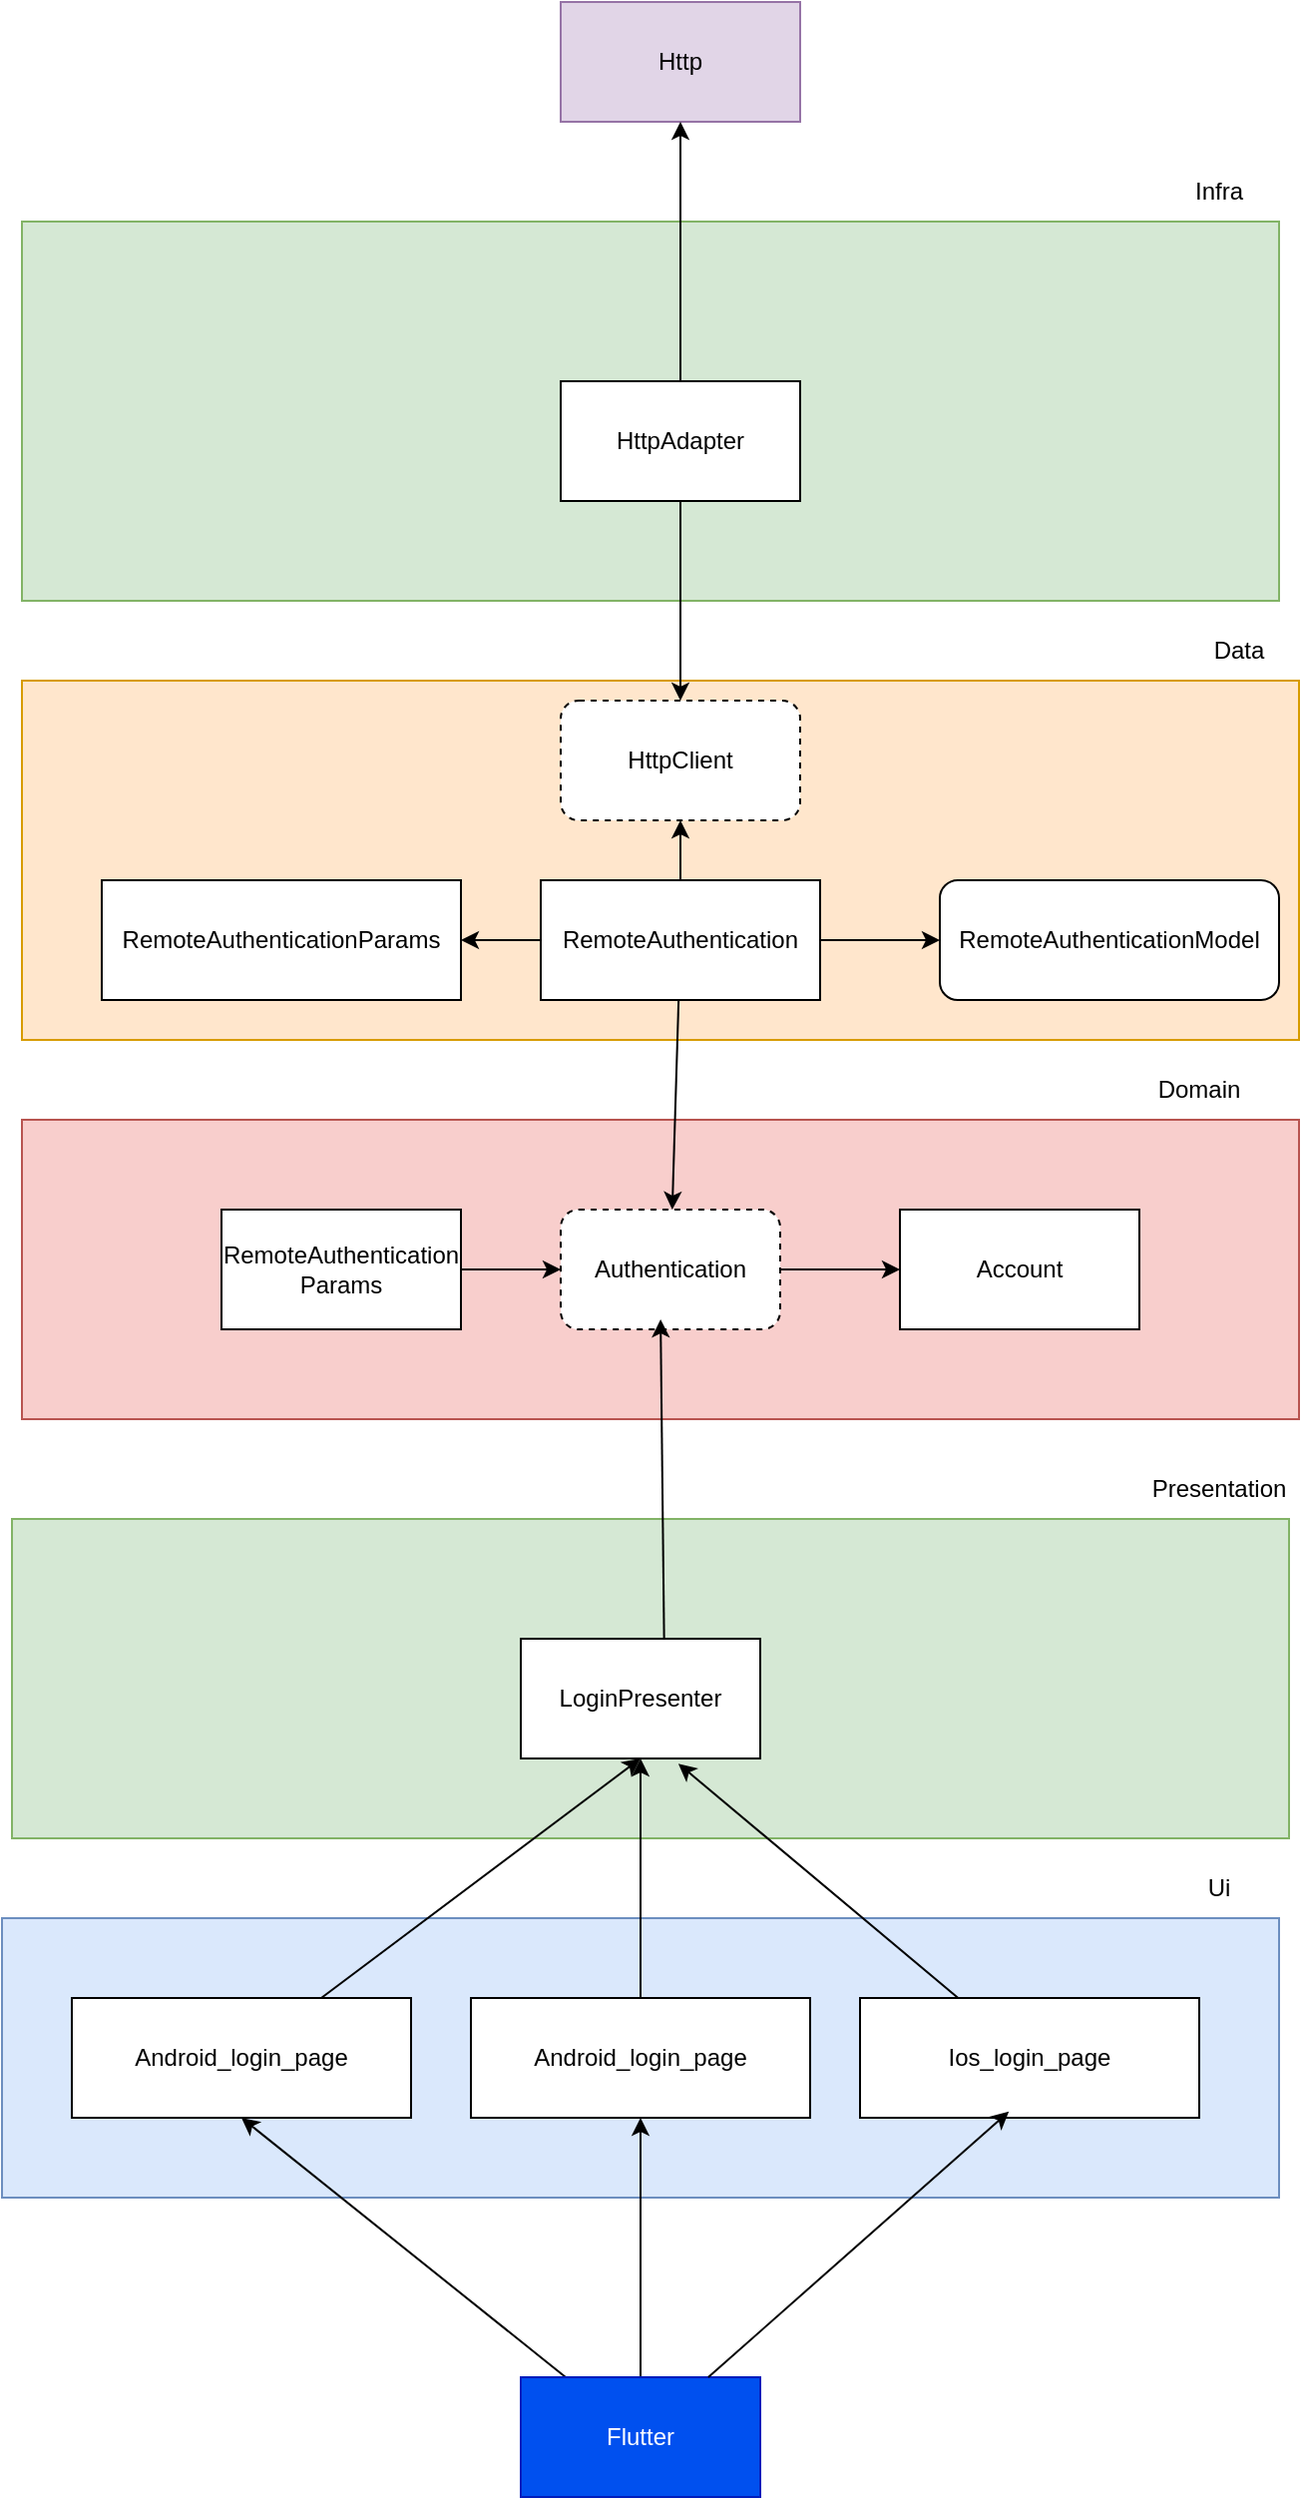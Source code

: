 <mxfile>
    <diagram id="xd-AehmZzm3_emreLvLK" name="Page-1">
        <mxGraphModel dx="1051" dy="1532" grid="1" gridSize="10" guides="1" tooltips="1" connect="1" arrows="1" fold="1" page="1" pageScale="1" pageWidth="850" pageHeight="1100" math="0" shadow="0">
            <root>
                <mxCell id="0"/>
                <mxCell id="1" parent="0"/>
                <mxCell id="3" value="" style="rounded=0;whiteSpace=wrap;html=1;fillColor=#f8cecc;strokeColor=#b85450;" parent="1" vertex="1">
                    <mxGeometry x="140" y="180" width="640" height="150" as="geometry"/>
                </mxCell>
                <mxCell id="13" value="Domain" style="text;html=1;align=center;verticalAlign=middle;whiteSpace=wrap;rounded=0;" parent="1" vertex="1">
                    <mxGeometry x="700" y="150" width="60" height="30" as="geometry"/>
                </mxCell>
                <mxCell id="19" style="edgeStyle=none;html=1;" parent="1" source="14" target="18" edge="1">
                    <mxGeometry relative="1" as="geometry"/>
                </mxCell>
                <mxCell id="35" style="edgeStyle=none;html=1;" parent="1" target="34" edge="1">
                    <mxGeometry relative="1" as="geometry">
                        <mxPoint x="350" y="255" as="sourcePoint"/>
                    </mxGeometry>
                </mxCell>
                <mxCell id="14" value="Authentication" style="rounded=1;whiteSpace=wrap;html=1;dashed=1;" parent="1" vertex="1">
                    <mxGeometry x="410" y="225" width="110" height="60" as="geometry"/>
                </mxCell>
                <mxCell id="15" value="" style="rounded=0;whiteSpace=wrap;html=1;fillColor=#ffe6cc;strokeColor=#d79b00;" parent="1" vertex="1">
                    <mxGeometry x="140" y="-40" width="640" height="180" as="geometry"/>
                </mxCell>
                <mxCell id="16" value="Data" style="text;html=1;align=center;verticalAlign=middle;whiteSpace=wrap;rounded=0;" parent="1" vertex="1">
                    <mxGeometry x="720" y="-70" width="60" height="30" as="geometry"/>
                </mxCell>
                <mxCell id="24" style="edgeStyle=none;html=1;entryX=0.5;entryY=1;entryDx=0;entryDy=0;" parent="1" source="17" target="23" edge="1">
                    <mxGeometry relative="1" as="geometry"/>
                </mxCell>
                <mxCell id="27" style="edgeStyle=none;html=1;" parent="1" source="17" target="26" edge="1">
                    <mxGeometry relative="1" as="geometry"/>
                </mxCell>
                <mxCell id="29" style="edgeStyle=none;html=1;" parent="1" source="17" target="28" edge="1">
                    <mxGeometry relative="1" as="geometry"/>
                </mxCell>
                <mxCell id="68" style="edgeStyle=none;html=1;" parent="1" source="17" target="14" edge="1">
                    <mxGeometry relative="1" as="geometry"/>
                </mxCell>
                <mxCell id="17" value="RemoteAuthentication" style="rounded=0;whiteSpace=wrap;html=1;" parent="1" vertex="1">
                    <mxGeometry x="400" y="60" width="140" height="60" as="geometry"/>
                </mxCell>
                <mxCell id="18" value="Account" style="rounded=0;whiteSpace=wrap;html=1;" parent="1" vertex="1">
                    <mxGeometry x="580" y="225" width="120" height="60" as="geometry"/>
                </mxCell>
                <mxCell id="23" value="HttpClient" style="rounded=1;whiteSpace=wrap;html=1;dashed=1;" parent="1" vertex="1">
                    <mxGeometry x="410" y="-30" width="120" height="60" as="geometry"/>
                </mxCell>
                <mxCell id="26" value="RemoteAuthenticationModel" style="rounded=1;whiteSpace=wrap;html=1;" parent="1" vertex="1">
                    <mxGeometry x="600" y="60" width="170" height="60" as="geometry"/>
                </mxCell>
                <mxCell id="28" value="RemoteAuthenticationParams" style="rounded=0;whiteSpace=wrap;html=1;" parent="1" vertex="1">
                    <mxGeometry x="180" y="60" width="180" height="60" as="geometry"/>
                </mxCell>
                <mxCell id="66" style="edgeStyle=none;html=1;" parent="1" source="34" target="14" edge="1">
                    <mxGeometry relative="1" as="geometry"/>
                </mxCell>
                <mxCell id="34" value="RemoteAuthentication&lt;div&gt;Params&lt;/div&gt;" style="rounded=0;whiteSpace=wrap;html=1;" parent="1" vertex="1">
                    <mxGeometry x="240" y="225" width="120" height="60" as="geometry"/>
                </mxCell>
                <mxCell id="37" value="" style="rounded=0;whiteSpace=wrap;html=1;fillColor=#d5e8d4;strokeColor=#82b366;" parent="1" vertex="1">
                    <mxGeometry x="140" y="-270" width="630" height="190" as="geometry"/>
                </mxCell>
                <mxCell id="39" value="Infra" style="text;html=1;align=center;verticalAlign=middle;whiteSpace=wrap;rounded=0;" parent="1" vertex="1">
                    <mxGeometry x="710" y="-300" width="60" height="30" as="geometry"/>
                </mxCell>
                <mxCell id="40" value="Http" style="rounded=0;whiteSpace=wrap;html=1;fillColor=#e1d5e7;strokeColor=#9673a6;" parent="1" vertex="1">
                    <mxGeometry x="410" y="-380" width="120" height="60" as="geometry"/>
                </mxCell>
                <mxCell id="42" style="edgeStyle=none;html=1;entryX=0.5;entryY=1;entryDx=0;entryDy=0;" parent="1" source="41" target="40" edge="1">
                    <mxGeometry relative="1" as="geometry"/>
                </mxCell>
                <mxCell id="44" style="edgeStyle=none;html=1;" parent="1" source="41" target="23" edge="1">
                    <mxGeometry relative="1" as="geometry"/>
                </mxCell>
                <mxCell id="41" value="HttpAdapter" style="rounded=0;whiteSpace=wrap;html=1;" parent="1" vertex="1">
                    <mxGeometry x="410" y="-190" width="120" height="60" as="geometry"/>
                </mxCell>
                <mxCell id="45" value="" style="rounded=0;whiteSpace=wrap;html=1;fillColor=#d5e8d4;strokeColor=#82b366;" parent="1" vertex="1">
                    <mxGeometry x="135" y="380" width="640" height="160" as="geometry"/>
                </mxCell>
                <mxCell id="46" value="Presentation" style="text;html=1;align=center;verticalAlign=middle;whiteSpace=wrap;rounded=0;" parent="1" vertex="1">
                    <mxGeometry x="710" y="350" width="60" height="30" as="geometry"/>
                </mxCell>
                <mxCell id="67" style="edgeStyle=none;html=1;entryX=0.455;entryY=0.917;entryDx=0;entryDy=0;entryPerimeter=0;exitX=0.599;exitY=0.09;exitDx=0;exitDy=0;exitPerimeter=0;" parent="1" source="48" target="14" edge="1">
                    <mxGeometry relative="1" as="geometry">
                        <mxPoint x="450" y="430" as="sourcePoint"/>
                        <mxPoint x="450" y="280" as="targetPoint"/>
                    </mxGeometry>
                </mxCell>
                <mxCell id="48" value="LoginPresenter" style="rounded=0;whiteSpace=wrap;html=1;" parent="1" vertex="1">
                    <mxGeometry x="390" y="440" width="120" height="60" as="geometry"/>
                </mxCell>
                <mxCell id="50" value="" style="rounded=0;whiteSpace=wrap;html=1;fillColor=#dae8fc;strokeColor=#6c8ebf;" parent="1" vertex="1">
                    <mxGeometry x="130" y="580" width="640" height="140" as="geometry"/>
                </mxCell>
                <mxCell id="51" value="Ui" style="text;html=1;align=center;verticalAlign=middle;whiteSpace=wrap;rounded=0;" parent="1" vertex="1">
                    <mxGeometry x="710" y="550" width="60" height="30" as="geometry"/>
                </mxCell>
                <mxCell id="64" style="edgeStyle=none;html=1;" parent="1" source="52" target="48" edge="1">
                    <mxGeometry relative="1" as="geometry"/>
                </mxCell>
                <mxCell id="52" value="Android_login_page" style="rounded=0;whiteSpace=wrap;html=1;" parent="1" vertex="1">
                    <mxGeometry x="365" y="620" width="170" height="60" as="geometry"/>
                </mxCell>
                <mxCell id="58" style="edgeStyle=none;html=1;entryX=0.5;entryY=1;entryDx=0;entryDy=0;" parent="1" source="53" target="52" edge="1">
                    <mxGeometry relative="1" as="geometry"/>
                </mxCell>
                <mxCell id="60" style="edgeStyle=none;html=1;entryX=0.5;entryY=1;entryDx=0;entryDy=0;" parent="1" source="53" target="57" edge="1">
                    <mxGeometry relative="1" as="geometry"/>
                </mxCell>
                <mxCell id="53" value="Flutter" style="rounded=0;whiteSpace=wrap;html=1;fillColor=#0050ef;fontColor=#ffffff;strokeColor=#001DBC;" parent="1" vertex="1">
                    <mxGeometry x="390" y="810" width="120" height="60" as="geometry"/>
                </mxCell>
                <mxCell id="56" value="Ios_login_page" style="rounded=0;whiteSpace=wrap;html=1;" parent="1" vertex="1">
                    <mxGeometry x="560" y="620" width="170" height="60" as="geometry"/>
                </mxCell>
                <mxCell id="63" style="edgeStyle=none;html=1;entryX=0.5;entryY=1;entryDx=0;entryDy=0;" parent="1" source="57" target="48" edge="1">
                    <mxGeometry relative="1" as="geometry"/>
                </mxCell>
                <mxCell id="57" value="Android_login_page" style="rounded=0;whiteSpace=wrap;html=1;" parent="1" vertex="1">
                    <mxGeometry x="165" y="620" width="170" height="60" as="geometry"/>
                </mxCell>
                <mxCell id="59" style="edgeStyle=none;html=1;entryX=0.439;entryY=0.948;entryDx=0;entryDy=0;entryPerimeter=0;" parent="1" source="53" target="56" edge="1">
                    <mxGeometry relative="1" as="geometry"/>
                </mxCell>
                <mxCell id="65" style="edgeStyle=none;html=1;entryX=0.658;entryY=1.043;entryDx=0;entryDy=0;entryPerimeter=0;" parent="1" source="56" target="48" edge="1">
                    <mxGeometry relative="1" as="geometry"/>
                </mxCell>
            </root>
        </mxGraphModel>
    </diagram>
</mxfile>